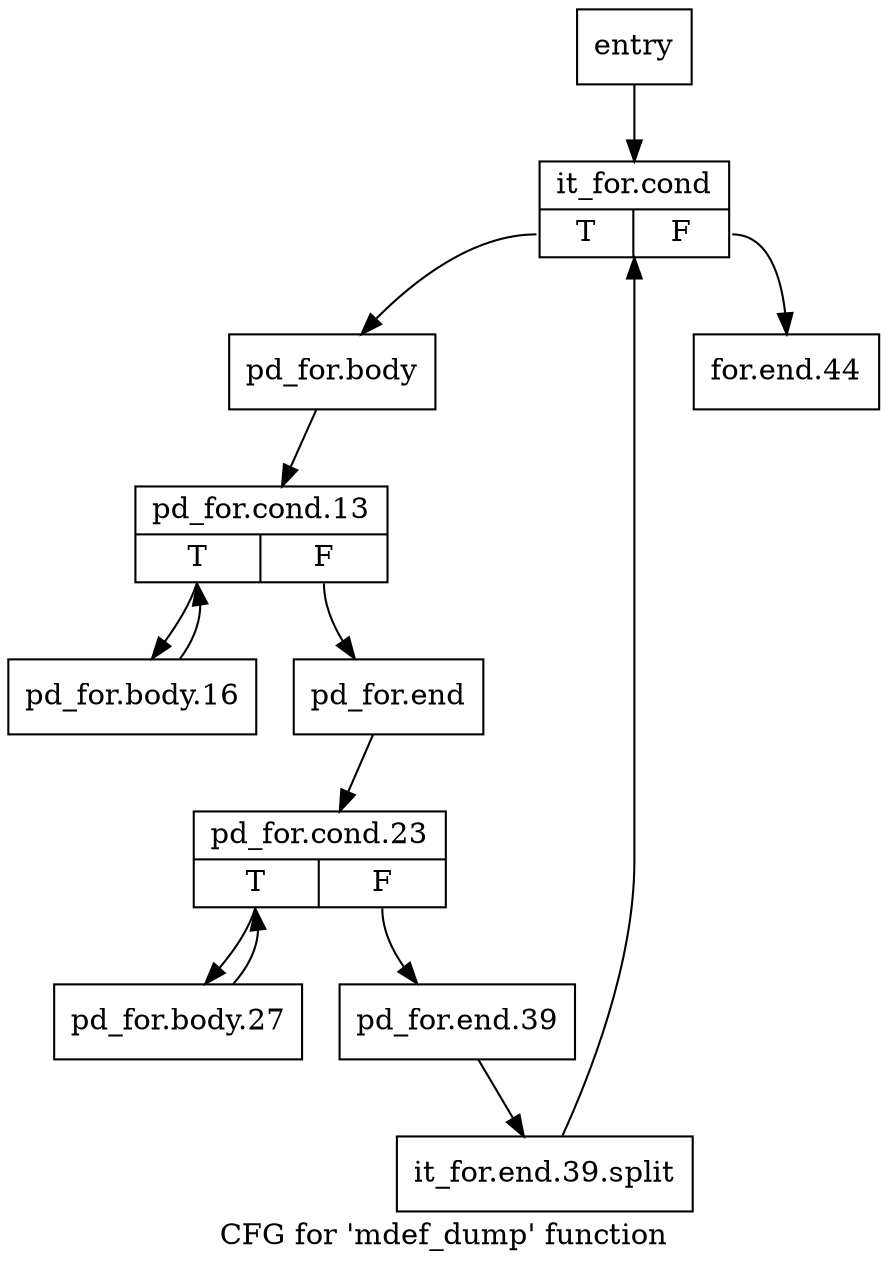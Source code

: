 digraph "CFG for 'mdef_dump' function" {
	label="CFG for 'mdef_dump' function";

	Node0xfdcab0 [shape=record,label="{entry}"];
	Node0xfdcab0 -> Node0xfdcb00;
	Node0xfdcb00 [shape=record,label="{it_for.cond|{<s0>T|<s1>F}}"];
	Node0xfdcb00:s0 -> Node0xfdcb50;
	Node0xfdcb00:s1 -> Node0xfdcd80;
	Node0xfdcb50 [shape=record,label="{pd_for.body}"];
	Node0xfdcb50 -> Node0xfdcba0;
	Node0xfdcba0 [shape=record,label="{pd_for.cond.13|{<s0>T|<s1>F}}"];
	Node0xfdcba0:s0 -> Node0xfdcbf0;
	Node0xfdcba0:s1 -> Node0xfdcc40;
	Node0xfdcbf0 [shape=record,label="{pd_for.body.16}"];
	Node0xfdcbf0 -> Node0xfdcba0;
	Node0xfdcc40 [shape=record,label="{pd_for.end}"];
	Node0xfdcc40 -> Node0xfdcc90;
	Node0xfdcc90 [shape=record,label="{pd_for.cond.23|{<s0>T|<s1>F}}"];
	Node0xfdcc90:s0 -> Node0xfdcce0;
	Node0xfdcc90:s1 -> Node0xfdcd30;
	Node0xfdcce0 [shape=record,label="{pd_for.body.27}"];
	Node0xfdcce0 -> Node0xfdcc90;
	Node0xfdcd30 [shape=record,label="{pd_for.end.39}"];
	Node0xfdcd30 -> Node0x14cce20;
	Node0x14cce20 [shape=record,label="{it_for.end.39.split}"];
	Node0x14cce20 -> Node0xfdcb00;
	Node0xfdcd80 [shape=record,label="{for.end.44}"];
}

